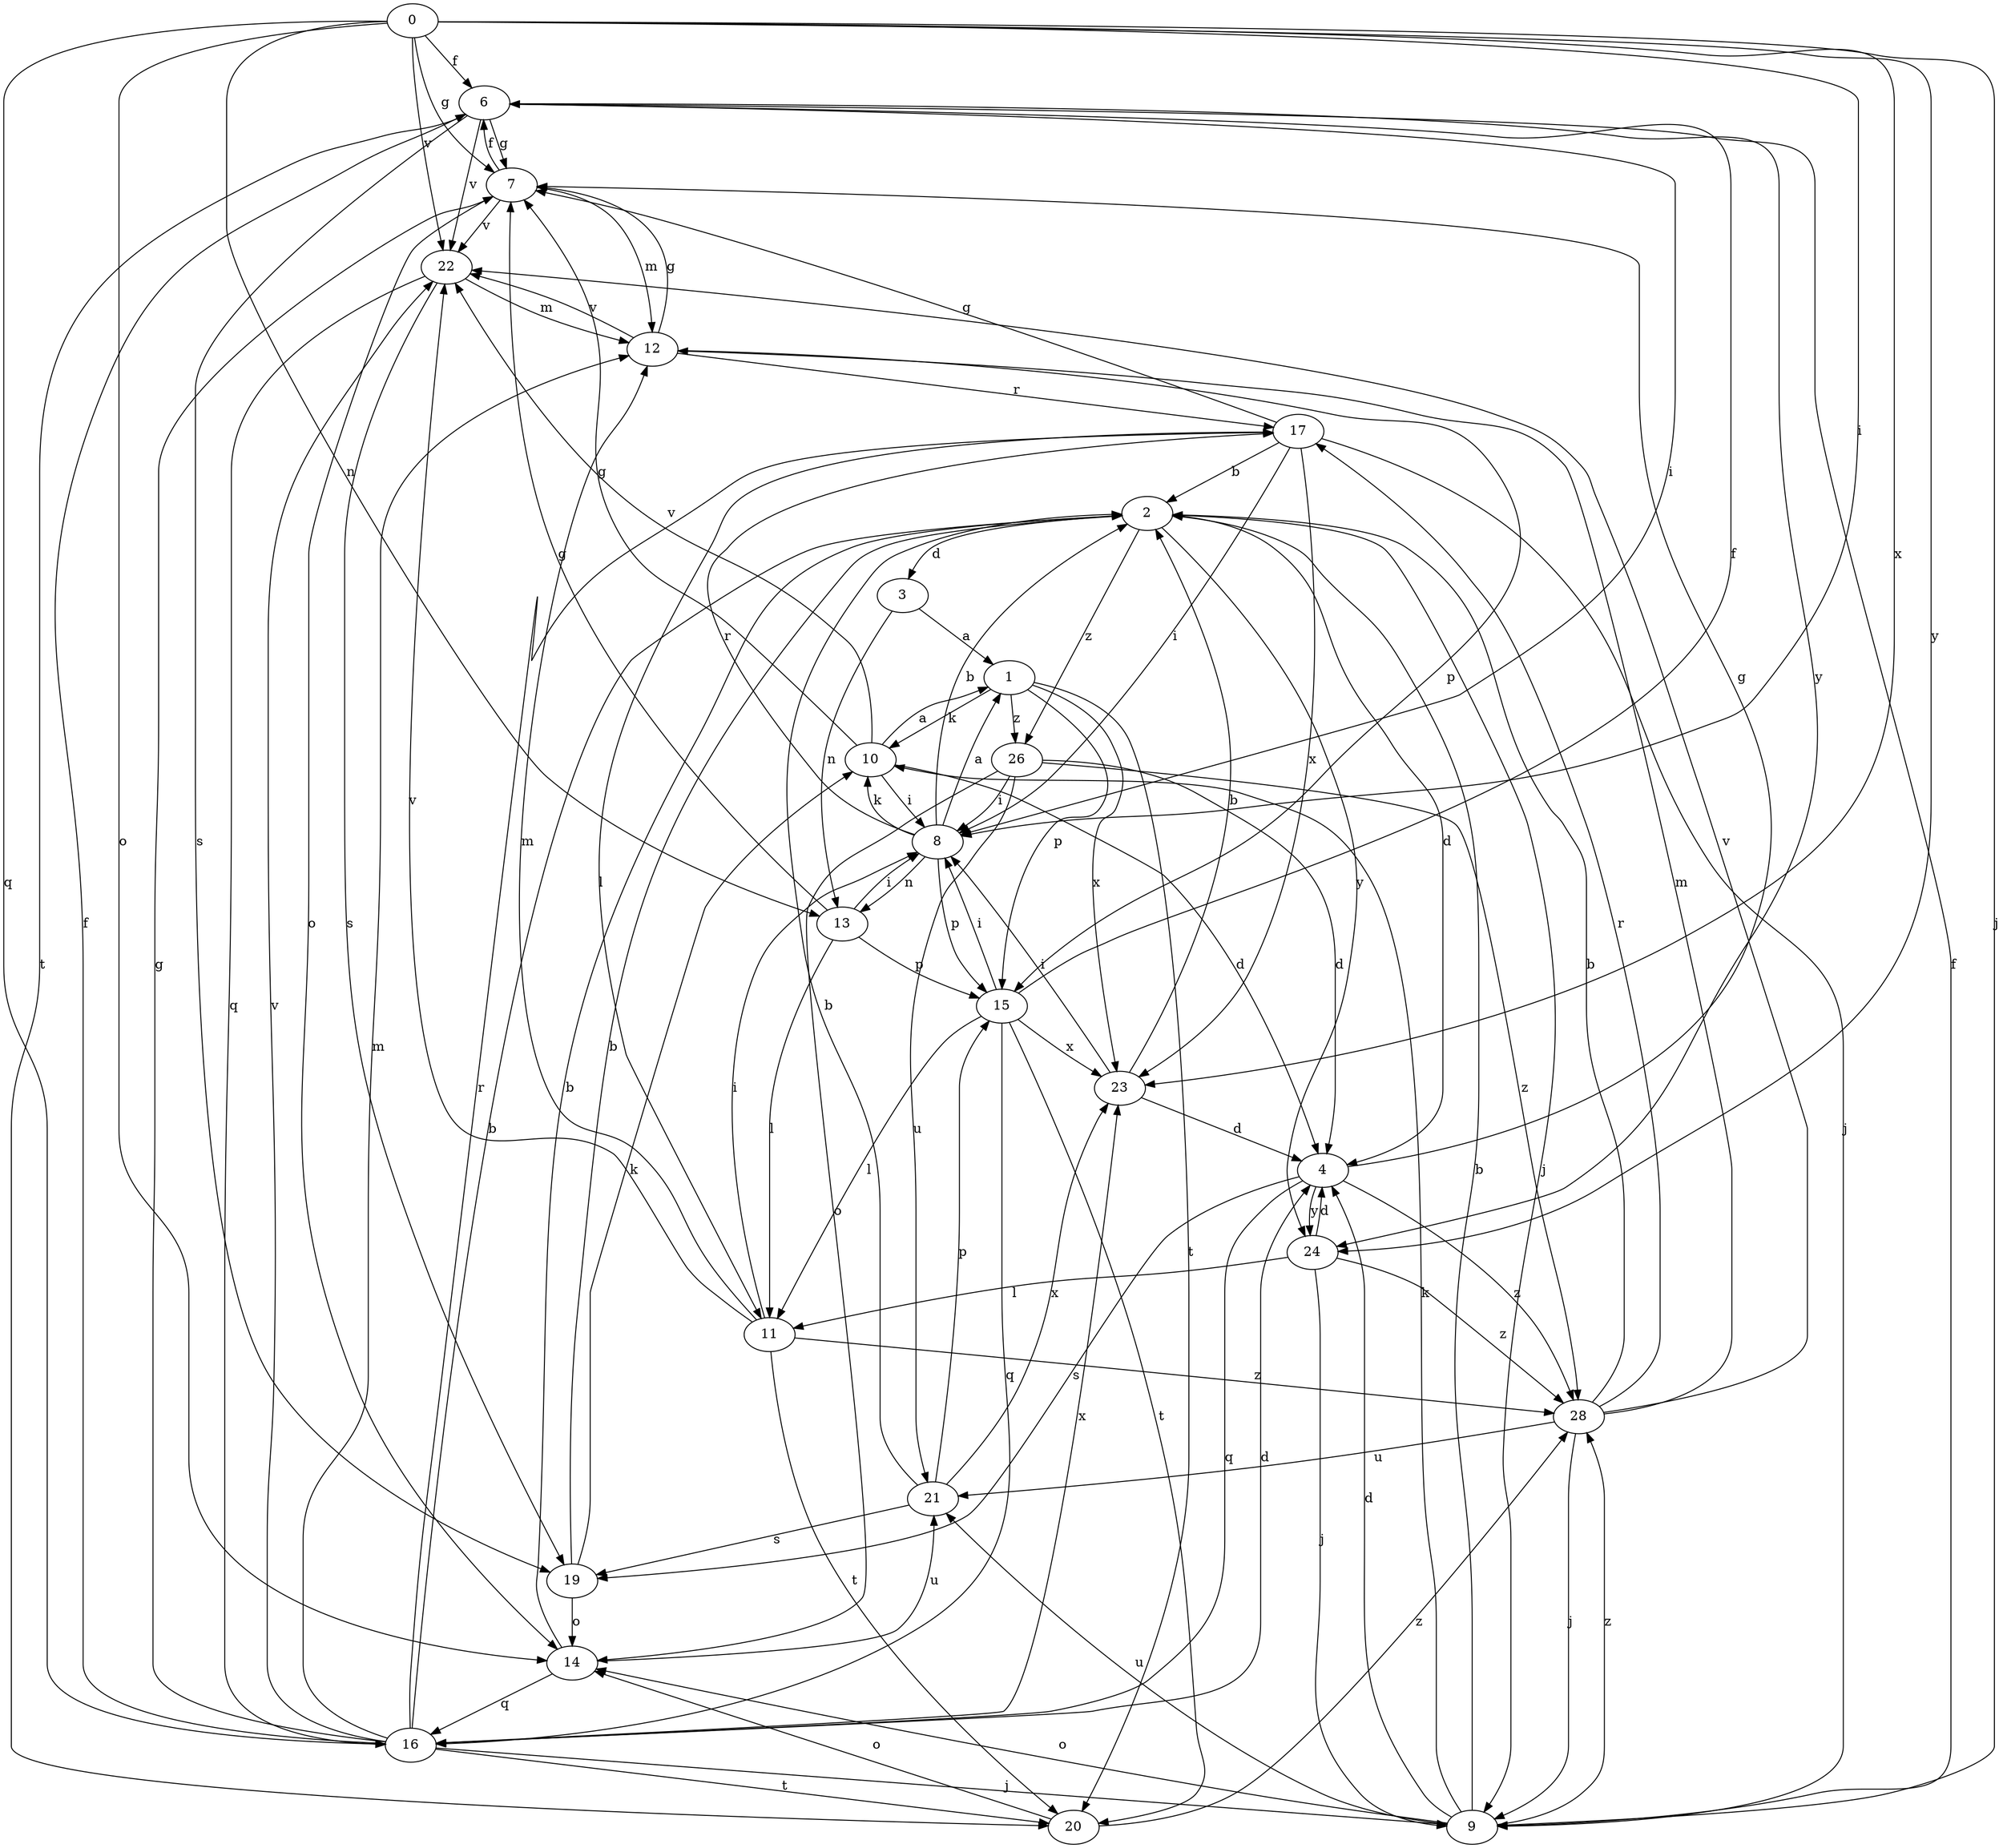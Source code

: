 strict digraph  {
0;
1;
2;
3;
4;
6;
7;
8;
9;
10;
11;
12;
13;
14;
15;
16;
17;
19;
20;
21;
22;
23;
24;
26;
28;
0 -> 6  [label=f];
0 -> 7  [label=g];
0 -> 8  [label=i];
0 -> 9  [label=j];
0 -> 13  [label=n];
0 -> 14  [label=o];
0 -> 16  [label=q];
0 -> 22  [label=v];
0 -> 23  [label=x];
0 -> 24  [label=y];
1 -> 10  [label=k];
1 -> 15  [label=p];
1 -> 20  [label=t];
1 -> 23  [label=x];
1 -> 26  [label=z];
2 -> 3  [label=d];
2 -> 4  [label=d];
2 -> 9  [label=j];
2 -> 24  [label=y];
2 -> 26  [label=z];
3 -> 1  [label=a];
3 -> 13  [label=n];
4 -> 7  [label=g];
4 -> 16  [label=q];
4 -> 19  [label=s];
4 -> 24  [label=y];
4 -> 28  [label=z];
6 -> 7  [label=g];
6 -> 8  [label=i];
6 -> 19  [label=s];
6 -> 20  [label=t];
6 -> 22  [label=v];
6 -> 24  [label=y];
7 -> 6  [label=f];
7 -> 12  [label=m];
7 -> 14  [label=o];
7 -> 22  [label=v];
8 -> 1  [label=a];
8 -> 2  [label=b];
8 -> 10  [label=k];
8 -> 13  [label=n];
8 -> 15  [label=p];
8 -> 17  [label=r];
9 -> 2  [label=b];
9 -> 4  [label=d];
9 -> 6  [label=f];
9 -> 10  [label=k];
9 -> 14  [label=o];
9 -> 21  [label=u];
9 -> 28  [label=z];
10 -> 1  [label=a];
10 -> 4  [label=d];
10 -> 7  [label=g];
10 -> 8  [label=i];
10 -> 22  [label=v];
11 -> 8  [label=i];
11 -> 12  [label=m];
11 -> 20  [label=t];
11 -> 22  [label=v];
11 -> 28  [label=z];
12 -> 7  [label=g];
12 -> 15  [label=p];
12 -> 17  [label=r];
12 -> 22  [label=v];
13 -> 7  [label=g];
13 -> 8  [label=i];
13 -> 11  [label=l];
13 -> 15  [label=p];
14 -> 2  [label=b];
14 -> 16  [label=q];
14 -> 21  [label=u];
15 -> 6  [label=f];
15 -> 8  [label=i];
15 -> 11  [label=l];
15 -> 16  [label=q];
15 -> 20  [label=t];
15 -> 23  [label=x];
16 -> 2  [label=b];
16 -> 4  [label=d];
16 -> 6  [label=f];
16 -> 7  [label=g];
16 -> 9  [label=j];
16 -> 12  [label=m];
16 -> 17  [label=r];
16 -> 20  [label=t];
16 -> 22  [label=v];
16 -> 23  [label=x];
17 -> 2  [label=b];
17 -> 7  [label=g];
17 -> 8  [label=i];
17 -> 9  [label=j];
17 -> 11  [label=l];
17 -> 23  [label=x];
19 -> 2  [label=b];
19 -> 10  [label=k];
19 -> 14  [label=o];
20 -> 14  [label=o];
20 -> 28  [label=z];
21 -> 2  [label=b];
21 -> 15  [label=p];
21 -> 19  [label=s];
21 -> 23  [label=x];
22 -> 12  [label=m];
22 -> 16  [label=q];
22 -> 19  [label=s];
23 -> 2  [label=b];
23 -> 4  [label=d];
23 -> 8  [label=i];
24 -> 4  [label=d];
24 -> 9  [label=j];
24 -> 11  [label=l];
24 -> 28  [label=z];
26 -> 4  [label=d];
26 -> 8  [label=i];
26 -> 14  [label=o];
26 -> 21  [label=u];
26 -> 28  [label=z];
28 -> 2  [label=b];
28 -> 9  [label=j];
28 -> 12  [label=m];
28 -> 17  [label=r];
28 -> 21  [label=u];
28 -> 22  [label=v];
}
